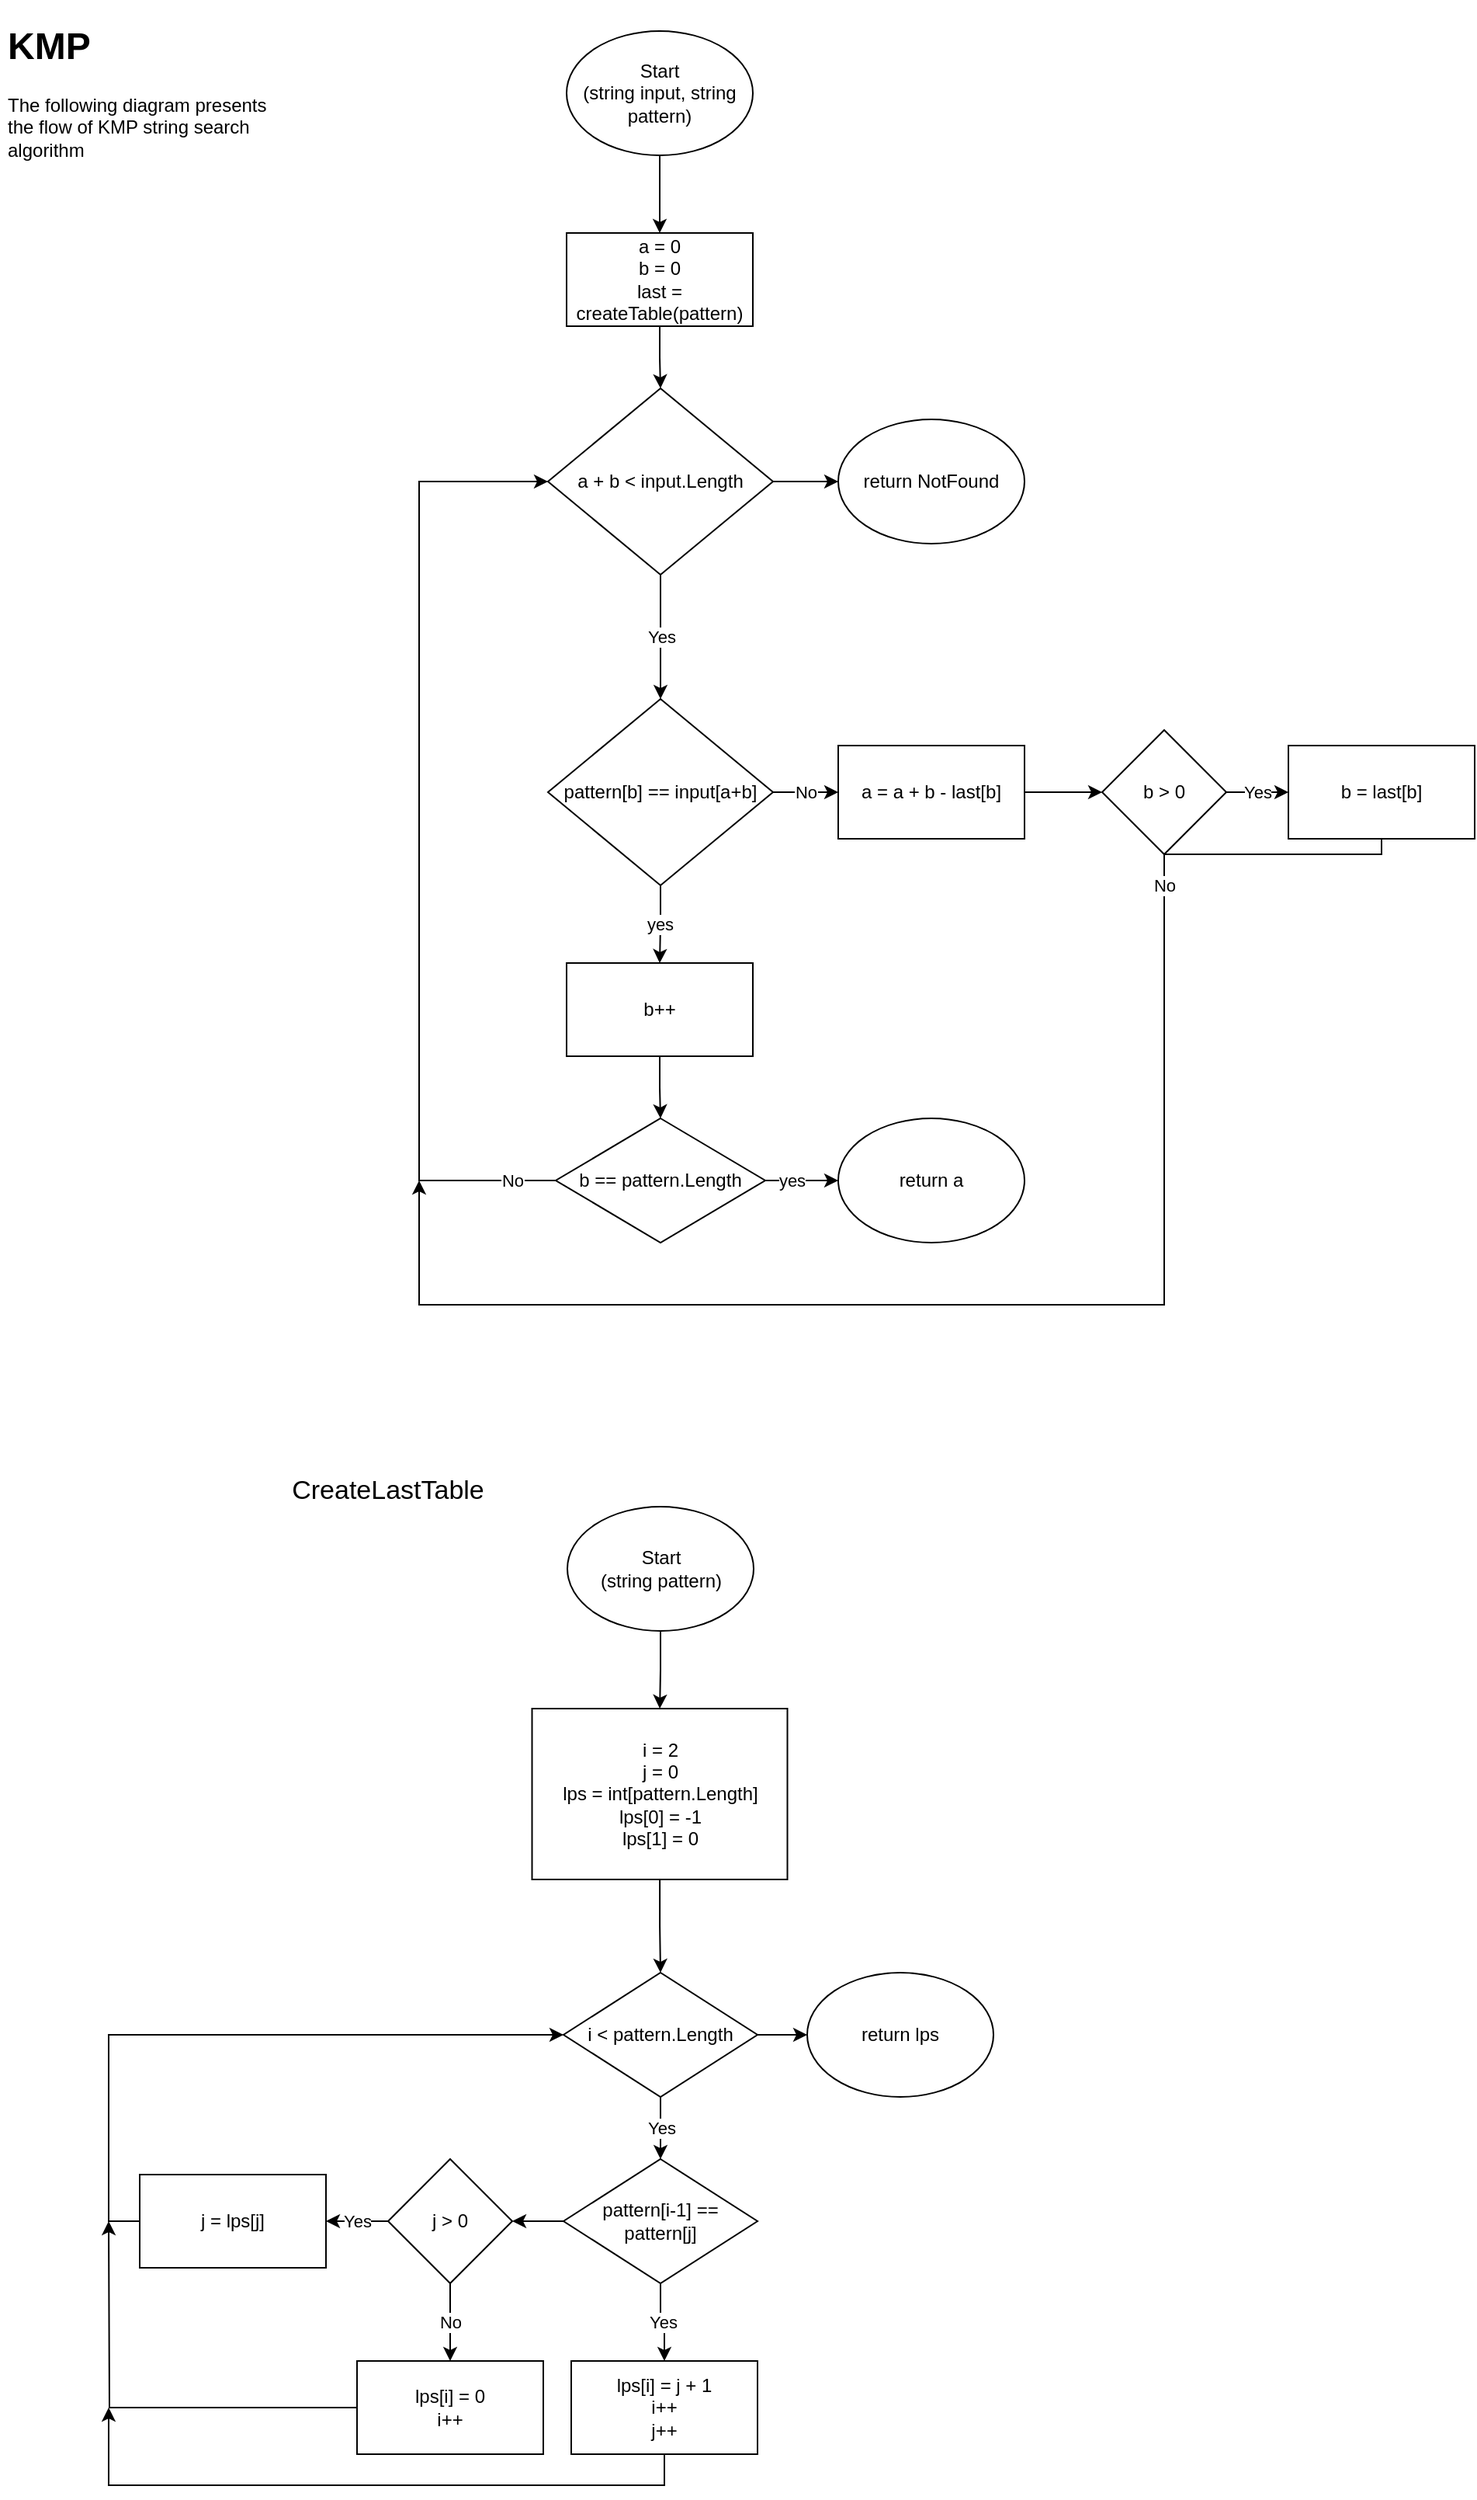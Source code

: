 <mxfile version="12.9.10" type="device"><diagram id="FMaHIYCnJYsktjbjcM3q" name="Page-1"><mxGraphModel dx="1352" dy="767" grid="1" gridSize="10" guides="1" tooltips="1" connect="1" arrows="1" fold="1" page="1" pageScale="1" pageWidth="1500" pageHeight="3000" math="0" shadow="0"><root><mxCell id="0"/><mxCell id="1" parent="0"/><mxCell id="bSwtDeeBp2XkoY1nrBt5-1" value="&lt;h1&gt;KMP&lt;/h1&gt;&lt;p&gt;The following diagram presents the flow of KMP string search algorithm&lt;br&gt;&lt;/p&gt;" style="text;html=1;strokeColor=none;fillColor=none;spacing=5;spacingTop=-20;whiteSpace=wrap;overflow=hidden;rounded=0;" vertex="1" parent="1"><mxGeometry y="10" width="190" height="120" as="geometry"/></mxCell><mxCell id="bSwtDeeBp2XkoY1nrBt5-4" value="" style="edgeStyle=orthogonalEdgeStyle;rounded=0;orthogonalLoop=1;jettySize=auto;html=1;" edge="1" parent="1" source="bSwtDeeBp2XkoY1nrBt5-2" target="bSwtDeeBp2XkoY1nrBt5-3"><mxGeometry relative="1" as="geometry"/></mxCell><mxCell id="bSwtDeeBp2XkoY1nrBt5-2" value="&lt;div&gt;Start&lt;/div&gt;&lt;div&gt;(string input, string pattern)&lt;/div&gt;" style="ellipse;whiteSpace=wrap;html=1;" vertex="1" parent="1"><mxGeometry x="365" y="20" width="120" height="80" as="geometry"/></mxCell><mxCell id="bSwtDeeBp2XkoY1nrBt5-6" value="" style="edgeStyle=orthogonalEdgeStyle;rounded=0;orthogonalLoop=1;jettySize=auto;html=1;" edge="1" parent="1" source="bSwtDeeBp2XkoY1nrBt5-3" target="bSwtDeeBp2XkoY1nrBt5-5"><mxGeometry relative="1" as="geometry"/></mxCell><mxCell id="bSwtDeeBp2XkoY1nrBt5-3" value="&lt;div&gt;a = 0&lt;/div&gt;&lt;div&gt;b = 0&lt;/div&gt;&lt;div&gt;last = createTable(pattern)&lt;br&gt;&lt;/div&gt;" style="rounded=0;whiteSpace=wrap;html=1;" vertex="1" parent="1"><mxGeometry x="365" y="150" width="120" height="60" as="geometry"/></mxCell><mxCell id="bSwtDeeBp2XkoY1nrBt5-9" value="Yes" style="edgeStyle=orthogonalEdgeStyle;rounded=0;orthogonalLoop=1;jettySize=auto;html=1;" edge="1" parent="1" source="bSwtDeeBp2XkoY1nrBt5-5" target="bSwtDeeBp2XkoY1nrBt5-8"><mxGeometry relative="1" as="geometry"/></mxCell><mxCell id="bSwtDeeBp2XkoY1nrBt5-21" value="" style="edgeStyle=orthogonalEdgeStyle;rounded=0;orthogonalLoop=1;jettySize=auto;html=1;" edge="1" parent="1" source="bSwtDeeBp2XkoY1nrBt5-5" target="bSwtDeeBp2XkoY1nrBt5-18"><mxGeometry relative="1" as="geometry"/></mxCell><mxCell id="bSwtDeeBp2XkoY1nrBt5-5" value="a + b &amp;lt; input.Length" style="rhombus;whiteSpace=wrap;html=1;" vertex="1" parent="1"><mxGeometry x="353" y="250" width="145" height="120" as="geometry"/></mxCell><mxCell id="bSwtDeeBp2XkoY1nrBt5-11" value="yes" style="edgeStyle=orthogonalEdgeStyle;rounded=0;orthogonalLoop=1;jettySize=auto;html=1;" edge="1" parent="1" source="bSwtDeeBp2XkoY1nrBt5-8" target="bSwtDeeBp2XkoY1nrBt5-10"><mxGeometry relative="1" as="geometry"/></mxCell><mxCell id="bSwtDeeBp2XkoY1nrBt5-24" value="No" style="edgeStyle=orthogonalEdgeStyle;rounded=0;orthogonalLoop=1;jettySize=auto;html=1;exitX=1;exitY=0.5;exitDx=0;exitDy=0;entryX=0;entryY=0.5;entryDx=0;entryDy=0;" edge="1" parent="1" source="bSwtDeeBp2XkoY1nrBt5-8" target="bSwtDeeBp2XkoY1nrBt5-23"><mxGeometry relative="1" as="geometry"/></mxCell><mxCell id="bSwtDeeBp2XkoY1nrBt5-8" value="pattern[b] == input[a+b]" style="rhombus;whiteSpace=wrap;html=1;" vertex="1" parent="1"><mxGeometry x="353" y="450" width="145" height="120" as="geometry"/></mxCell><mxCell id="bSwtDeeBp2XkoY1nrBt5-13" value="" style="edgeStyle=orthogonalEdgeStyle;rounded=0;orthogonalLoop=1;jettySize=auto;html=1;" edge="1" parent="1" source="bSwtDeeBp2XkoY1nrBt5-10" target="bSwtDeeBp2XkoY1nrBt5-12"><mxGeometry relative="1" as="geometry"/></mxCell><mxCell id="bSwtDeeBp2XkoY1nrBt5-10" value="&lt;div&gt;b++&lt;/div&gt;" style="rounded=0;whiteSpace=wrap;html=1;" vertex="1" parent="1"><mxGeometry x="365" y="620" width="120" height="60" as="geometry"/></mxCell><mxCell id="bSwtDeeBp2XkoY1nrBt5-15" value="yes" style="edgeStyle=orthogonalEdgeStyle;rounded=0;orthogonalLoop=1;jettySize=auto;html=1;" edge="1" parent="1" source="bSwtDeeBp2XkoY1nrBt5-12" target="bSwtDeeBp2XkoY1nrBt5-14"><mxGeometry x="-0.277" relative="1" as="geometry"><mxPoint as="offset"/></mxGeometry></mxCell><mxCell id="bSwtDeeBp2XkoY1nrBt5-17" value="No" style="edgeStyle=orthogonalEdgeStyle;rounded=0;orthogonalLoop=1;jettySize=auto;html=1;exitX=0;exitY=0.5;exitDx=0;exitDy=0;entryX=0;entryY=0.5;entryDx=0;entryDy=0;" edge="1" parent="1" source="bSwtDeeBp2XkoY1nrBt5-12" target="bSwtDeeBp2XkoY1nrBt5-5"><mxGeometry x="-0.91" relative="1" as="geometry"><Array as="points"><mxPoint x="270" y="760"/><mxPoint x="270" y="310"/></Array><mxPoint as="offset"/></mxGeometry></mxCell><mxCell id="bSwtDeeBp2XkoY1nrBt5-12" value="b == pattern.Length" style="rhombus;whiteSpace=wrap;html=1;" vertex="1" parent="1"><mxGeometry x="358" y="720" width="135" height="80" as="geometry"/></mxCell><mxCell id="bSwtDeeBp2XkoY1nrBt5-14" value="return a" style="ellipse;whiteSpace=wrap;html=1;" vertex="1" parent="1"><mxGeometry x="540" y="720" width="120" height="80" as="geometry"/></mxCell><mxCell id="bSwtDeeBp2XkoY1nrBt5-18" value="return NotFound" style="ellipse;whiteSpace=wrap;html=1;" vertex="1" parent="1"><mxGeometry x="540" y="270" width="120" height="80" as="geometry"/></mxCell><mxCell id="bSwtDeeBp2XkoY1nrBt5-26" value="" style="edgeStyle=orthogonalEdgeStyle;rounded=0;orthogonalLoop=1;jettySize=auto;html=1;" edge="1" parent="1" source="bSwtDeeBp2XkoY1nrBt5-23" target="bSwtDeeBp2XkoY1nrBt5-25"><mxGeometry relative="1" as="geometry"/></mxCell><mxCell id="bSwtDeeBp2XkoY1nrBt5-23" value="a = a + b - last[b]" style="rounded=0;whiteSpace=wrap;html=1;" vertex="1" parent="1"><mxGeometry x="540" y="480" width="120" height="60" as="geometry"/></mxCell><mxCell id="bSwtDeeBp2XkoY1nrBt5-28" value="Yes" style="edgeStyle=orthogonalEdgeStyle;rounded=0;orthogonalLoop=1;jettySize=auto;html=1;" edge="1" parent="1" source="bSwtDeeBp2XkoY1nrBt5-25" target="bSwtDeeBp2XkoY1nrBt5-27"><mxGeometry relative="1" as="geometry"/></mxCell><mxCell id="bSwtDeeBp2XkoY1nrBt5-25" value="b &amp;gt; 0" style="rhombus;whiteSpace=wrap;html=1;" vertex="1" parent="1"><mxGeometry x="710" y="470" width="80" height="80" as="geometry"/></mxCell><mxCell id="bSwtDeeBp2XkoY1nrBt5-32" value="No" style="edgeStyle=orthogonalEdgeStyle;rounded=0;orthogonalLoop=1;jettySize=auto;html=1;exitX=0.5;exitY=1;exitDx=0;exitDy=0;" edge="1" parent="1" source="bSwtDeeBp2XkoY1nrBt5-27"><mxGeometry x="-0.66" relative="1" as="geometry"><mxPoint x="270" y="760" as="targetPoint"/><Array as="points"><mxPoint x="890" y="550"/><mxPoint x="750" y="550"/><mxPoint x="750" y="840"/><mxPoint x="270" y="840"/></Array><mxPoint as="offset"/></mxGeometry></mxCell><mxCell id="bSwtDeeBp2XkoY1nrBt5-27" value="b = last[b]" style="rounded=0;whiteSpace=wrap;html=1;" vertex="1" parent="1"><mxGeometry x="830" y="480" width="120" height="60" as="geometry"/></mxCell><mxCell id="bSwtDeeBp2XkoY1nrBt5-33" value="&lt;font style=&quot;font-size: 17px&quot;&gt;CreateLastTable&lt;/font&gt;" style="text;html=1;strokeColor=none;fillColor=none;align=center;verticalAlign=middle;whiteSpace=wrap;rounded=0;" vertex="1" parent="1"><mxGeometry x="230" y="950" width="40" height="20" as="geometry"/></mxCell><mxCell id="bSwtDeeBp2XkoY1nrBt5-36" value="" style="edgeStyle=orthogonalEdgeStyle;rounded=0;orthogonalLoop=1;jettySize=auto;html=1;" edge="1" parent="1" source="bSwtDeeBp2XkoY1nrBt5-34" target="bSwtDeeBp2XkoY1nrBt5-35"><mxGeometry relative="1" as="geometry"/></mxCell><mxCell id="bSwtDeeBp2XkoY1nrBt5-34" value="&lt;div&gt;Start&lt;/div&gt;&lt;div&gt;(string pattern)&lt;br&gt;&lt;/div&gt;" style="ellipse;whiteSpace=wrap;html=1;" vertex="1" parent="1"><mxGeometry x="365.5" y="970" width="120" height="80" as="geometry"/></mxCell><mxCell id="bSwtDeeBp2XkoY1nrBt5-39" value="" style="edgeStyle=orthogonalEdgeStyle;rounded=0;orthogonalLoop=1;jettySize=auto;html=1;" edge="1" parent="1" source="bSwtDeeBp2XkoY1nrBt5-35" target="bSwtDeeBp2XkoY1nrBt5-38"><mxGeometry relative="1" as="geometry"/></mxCell><mxCell id="bSwtDeeBp2XkoY1nrBt5-35" value="&lt;div&gt;i = 2&lt;/div&gt;&lt;div&gt;j = 0&lt;/div&gt;&lt;div&gt;lps = int[pattern.Length]&lt;br&gt;&lt;/div&gt;&lt;div&gt;lps[0] = -1&lt;/div&gt;&lt;div&gt;lps[1] = 0&lt;br&gt;&lt;/div&gt;" style="rounded=0;whiteSpace=wrap;html=1;" vertex="1" parent="1"><mxGeometry x="342.75" y="1100" width="164.5" height="110" as="geometry"/></mxCell><mxCell id="bSwtDeeBp2XkoY1nrBt5-41" value="Yes" style="edgeStyle=orthogonalEdgeStyle;rounded=0;orthogonalLoop=1;jettySize=auto;html=1;" edge="1" parent="1" source="bSwtDeeBp2XkoY1nrBt5-38" target="bSwtDeeBp2XkoY1nrBt5-40"><mxGeometry relative="1" as="geometry"/></mxCell><mxCell id="bSwtDeeBp2XkoY1nrBt5-57" value="" style="edgeStyle=orthogonalEdgeStyle;rounded=0;orthogonalLoop=1;jettySize=auto;html=1;" edge="1" parent="1" source="bSwtDeeBp2XkoY1nrBt5-38" target="bSwtDeeBp2XkoY1nrBt5-56"><mxGeometry relative="1" as="geometry"/></mxCell><mxCell id="bSwtDeeBp2XkoY1nrBt5-38" value="i &amp;lt; pattern.Length" style="rhombus;whiteSpace=wrap;html=1;" vertex="1" parent="1"><mxGeometry x="363" y="1270" width="125" height="80" as="geometry"/></mxCell><mxCell id="bSwtDeeBp2XkoY1nrBt5-43" value="Yes" style="edgeStyle=orthogonalEdgeStyle;rounded=0;orthogonalLoop=1;jettySize=auto;html=1;" edge="1" parent="1" source="bSwtDeeBp2XkoY1nrBt5-40" target="bSwtDeeBp2XkoY1nrBt5-42"><mxGeometry relative="1" as="geometry"/></mxCell><mxCell id="bSwtDeeBp2XkoY1nrBt5-48" value="" style="edgeStyle=orthogonalEdgeStyle;rounded=0;orthogonalLoop=1;jettySize=auto;html=1;" edge="1" parent="1" source="bSwtDeeBp2XkoY1nrBt5-40" target="bSwtDeeBp2XkoY1nrBt5-47"><mxGeometry relative="1" as="geometry"/></mxCell><mxCell id="bSwtDeeBp2XkoY1nrBt5-40" value="pattern[i-1] == pattern[j]" style="rhombus;whiteSpace=wrap;html=1;" vertex="1" parent="1"><mxGeometry x="363" y="1390" width="125" height="80" as="geometry"/></mxCell><mxCell id="bSwtDeeBp2XkoY1nrBt5-55" style="edgeStyle=orthogonalEdgeStyle;rounded=0;orthogonalLoop=1;jettySize=auto;html=1;exitX=0.5;exitY=1;exitDx=0;exitDy=0;" edge="1" parent="1" source="bSwtDeeBp2XkoY1nrBt5-42"><mxGeometry relative="1" as="geometry"><mxPoint x="70" y="1550" as="targetPoint"/><Array as="points"><mxPoint x="428" y="1600"/><mxPoint x="70" y="1600"/></Array></mxGeometry></mxCell><mxCell id="bSwtDeeBp2XkoY1nrBt5-42" value="&lt;div&gt;lps[i] = j + 1&lt;/div&gt;&lt;div&gt;i++&lt;/div&gt;&lt;div&gt;j++&lt;br&gt;&lt;/div&gt;" style="rounded=0;whiteSpace=wrap;html=1;" vertex="1" parent="1"><mxGeometry x="368" y="1520" width="120" height="60" as="geometry"/></mxCell><mxCell id="bSwtDeeBp2XkoY1nrBt5-50" value="Yes" style="edgeStyle=orthogonalEdgeStyle;rounded=0;orthogonalLoop=1;jettySize=auto;html=1;" edge="1" parent="1" source="bSwtDeeBp2XkoY1nrBt5-47" target="bSwtDeeBp2XkoY1nrBt5-49"><mxGeometry relative="1" as="geometry"/></mxCell><mxCell id="bSwtDeeBp2XkoY1nrBt5-52" value="No" style="edgeStyle=orthogonalEdgeStyle;rounded=0;orthogonalLoop=1;jettySize=auto;html=1;" edge="1" parent="1" source="bSwtDeeBp2XkoY1nrBt5-47" target="bSwtDeeBp2XkoY1nrBt5-51"><mxGeometry relative="1" as="geometry"/></mxCell><mxCell id="bSwtDeeBp2XkoY1nrBt5-47" value="j &amp;gt; 0" style="rhombus;whiteSpace=wrap;html=1;" vertex="1" parent="1"><mxGeometry x="250" y="1390" width="80" height="80" as="geometry"/></mxCell><mxCell id="bSwtDeeBp2XkoY1nrBt5-53" style="edgeStyle=orthogonalEdgeStyle;rounded=0;orthogonalLoop=1;jettySize=auto;html=1;exitX=0;exitY=0.5;exitDx=0;exitDy=0;entryX=0;entryY=0.5;entryDx=0;entryDy=0;" edge="1" parent="1" source="bSwtDeeBp2XkoY1nrBt5-49" target="bSwtDeeBp2XkoY1nrBt5-38"><mxGeometry relative="1" as="geometry"/></mxCell><mxCell id="bSwtDeeBp2XkoY1nrBt5-49" value="j = lps[j]" style="rounded=0;whiteSpace=wrap;html=1;" vertex="1" parent="1"><mxGeometry x="90" y="1400" width="120" height="60" as="geometry"/></mxCell><mxCell id="bSwtDeeBp2XkoY1nrBt5-54" style="edgeStyle=orthogonalEdgeStyle;rounded=0;orthogonalLoop=1;jettySize=auto;html=1;exitX=0;exitY=0.5;exitDx=0;exitDy=0;" edge="1" parent="1" source="bSwtDeeBp2XkoY1nrBt5-51"><mxGeometry relative="1" as="geometry"><mxPoint x="70" y="1430" as="targetPoint"/></mxGeometry></mxCell><mxCell id="bSwtDeeBp2XkoY1nrBt5-51" value="&lt;div&gt;lps[i] = 0&lt;/div&gt;&lt;div&gt;i++&lt;br&gt;&lt;/div&gt;" style="rounded=0;whiteSpace=wrap;html=1;" vertex="1" parent="1"><mxGeometry x="230" y="1520" width="120" height="60" as="geometry"/></mxCell><mxCell id="bSwtDeeBp2XkoY1nrBt5-56" value="return lps" style="ellipse;whiteSpace=wrap;html=1;" vertex="1" parent="1"><mxGeometry x="520" y="1270" width="120" height="80" as="geometry"/></mxCell></root></mxGraphModel></diagram></mxfile>